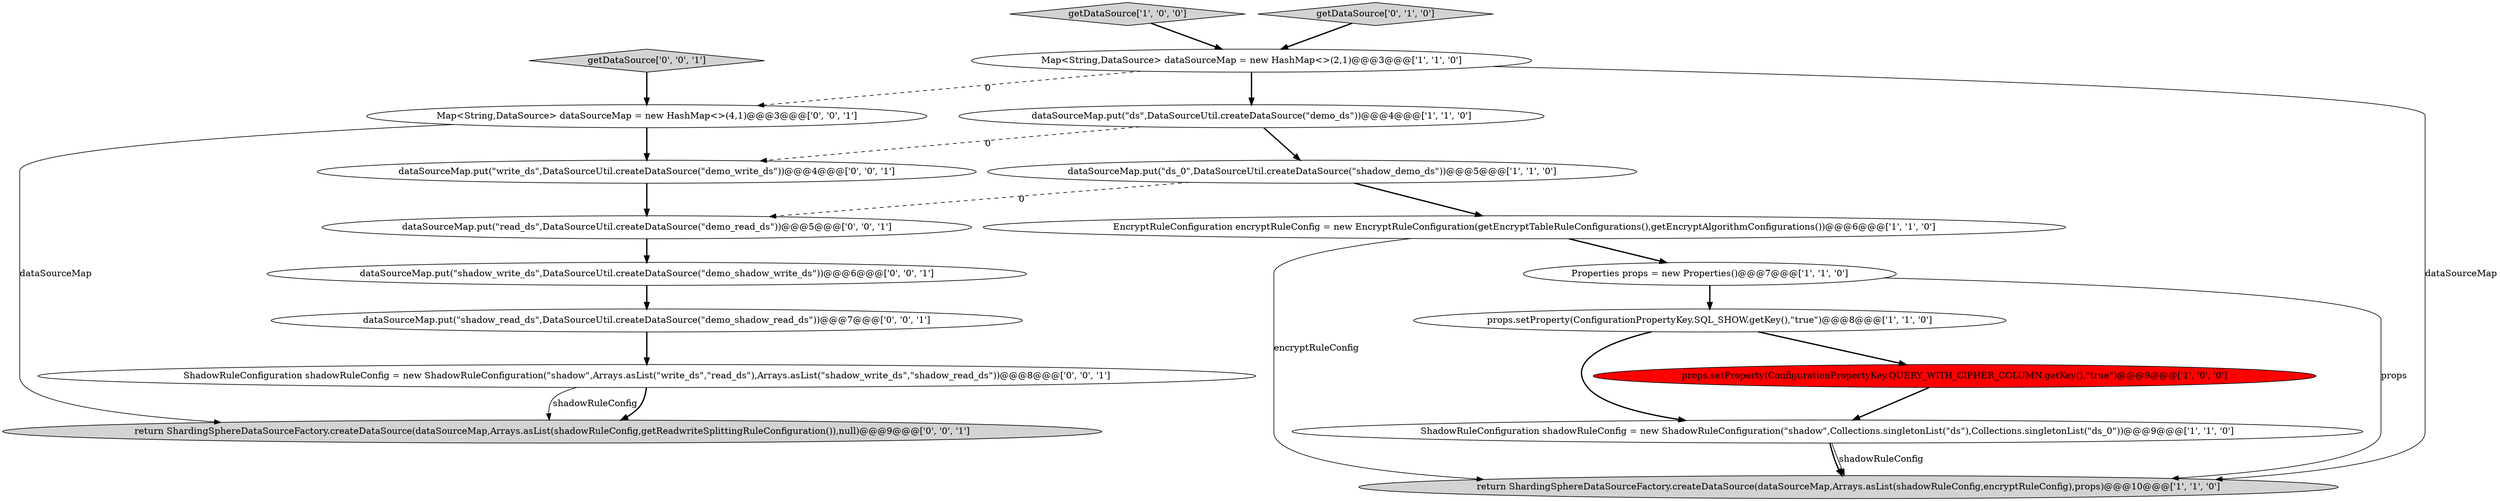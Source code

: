 digraph {
11 [style = filled, label = "ShadowRuleConfiguration shadowRuleConfig = new ShadowRuleConfiguration(\"shadow\",Arrays.asList(\"write_ds\",\"read_ds\"),Arrays.asList(\"shadow_write_ds\",\"shadow_read_ds\"))@@@8@@@['0', '0', '1']", fillcolor = white, shape = ellipse image = "AAA0AAABBB3BBB"];
1 [style = filled, label = "dataSourceMap.put(\"ds\",DataSourceUtil.createDataSource(\"demo_ds\"))@@@4@@@['1', '1', '0']", fillcolor = white, shape = ellipse image = "AAA0AAABBB1BBB"];
2 [style = filled, label = "Properties props = new Properties()@@@7@@@['1', '1', '0']", fillcolor = white, shape = ellipse image = "AAA0AAABBB1BBB"];
18 [style = filled, label = "dataSourceMap.put(\"shadow_read_ds\",DataSourceUtil.createDataSource(\"demo_shadow_read_ds\"))@@@7@@@['0', '0', '1']", fillcolor = white, shape = ellipse image = "AAA0AAABBB3BBB"];
12 [style = filled, label = "dataSourceMap.put(\"shadow_write_ds\",DataSourceUtil.createDataSource(\"demo_shadow_write_ds\"))@@@6@@@['0', '0', '1']", fillcolor = white, shape = ellipse image = "AAA0AAABBB3BBB"];
5 [style = filled, label = "ShadowRuleConfiguration shadowRuleConfig = new ShadowRuleConfiguration(\"shadow\",Collections.singletonList(\"ds\"),Collections.singletonList(\"ds_0\"))@@@9@@@['1', '1', '0']", fillcolor = white, shape = ellipse image = "AAA0AAABBB1BBB"];
0 [style = filled, label = "Map<String,DataSource> dataSourceMap = new HashMap<>(2,1)@@@3@@@['1', '1', '0']", fillcolor = white, shape = ellipse image = "AAA0AAABBB1BBB"];
7 [style = filled, label = "return ShardingSphereDataSourceFactory.createDataSource(dataSourceMap,Arrays.asList(shadowRuleConfig,encryptRuleConfig),props)@@@10@@@['1', '1', '0']", fillcolor = lightgray, shape = ellipse image = "AAA0AAABBB1BBB"];
6 [style = filled, label = "EncryptRuleConfiguration encryptRuleConfig = new EncryptRuleConfiguration(getEncryptTableRuleConfigurations(),getEncryptAlgorithmConfigurations())@@@6@@@['1', '1', '0']", fillcolor = white, shape = ellipse image = "AAA0AAABBB1BBB"];
4 [style = filled, label = "props.setProperty(ConfigurationPropertyKey.QUERY_WITH_CIPHER_COLUMN.getKey(),\"true\")@@@9@@@['1', '0', '0']", fillcolor = red, shape = ellipse image = "AAA1AAABBB1BBB"];
9 [style = filled, label = "props.setProperty(ConfigurationPropertyKey.SQL_SHOW.getKey(),\"true\")@@@8@@@['1', '1', '0']", fillcolor = white, shape = ellipse image = "AAA0AAABBB1BBB"];
14 [style = filled, label = "getDataSource['0', '0', '1']", fillcolor = lightgray, shape = diamond image = "AAA0AAABBB3BBB"];
15 [style = filled, label = "Map<String,DataSource> dataSourceMap = new HashMap<>(4,1)@@@3@@@['0', '0', '1']", fillcolor = white, shape = ellipse image = "AAA0AAABBB3BBB"];
13 [style = filled, label = "return ShardingSphereDataSourceFactory.createDataSource(dataSourceMap,Arrays.asList(shadowRuleConfig,getReadwriteSplittingRuleConfiguration()),null)@@@9@@@['0', '0', '1']", fillcolor = lightgray, shape = ellipse image = "AAA0AAABBB3BBB"];
3 [style = filled, label = "dataSourceMap.put(\"ds_0\",DataSourceUtil.createDataSource(\"shadow_demo_ds\"))@@@5@@@['1', '1', '0']", fillcolor = white, shape = ellipse image = "AAA0AAABBB1BBB"];
17 [style = filled, label = "dataSourceMap.put(\"write_ds\",DataSourceUtil.createDataSource(\"demo_write_ds\"))@@@4@@@['0', '0', '1']", fillcolor = white, shape = ellipse image = "AAA0AAABBB3BBB"];
8 [style = filled, label = "getDataSource['1', '0', '0']", fillcolor = lightgray, shape = diamond image = "AAA0AAABBB1BBB"];
16 [style = filled, label = "dataSourceMap.put(\"read_ds\",DataSourceUtil.createDataSource(\"demo_read_ds\"))@@@5@@@['0', '0', '1']", fillcolor = white, shape = ellipse image = "AAA0AAABBB3BBB"];
10 [style = filled, label = "getDataSource['0', '1', '0']", fillcolor = lightgray, shape = diamond image = "AAA0AAABBB2BBB"];
15->13 [style = solid, label="dataSourceMap"];
9->4 [style = bold, label=""];
18->11 [style = bold, label=""];
3->16 [style = dashed, label="0"];
1->3 [style = bold, label=""];
11->13 [style = solid, label="shadowRuleConfig"];
5->7 [style = solid, label="shadowRuleConfig"];
0->15 [style = dashed, label="0"];
3->6 [style = bold, label=""];
2->9 [style = bold, label=""];
6->2 [style = bold, label=""];
8->0 [style = bold, label=""];
15->17 [style = bold, label=""];
6->7 [style = solid, label="encryptRuleConfig"];
1->17 [style = dashed, label="0"];
0->7 [style = solid, label="dataSourceMap"];
0->1 [style = bold, label=""];
2->7 [style = solid, label="props"];
11->13 [style = bold, label=""];
10->0 [style = bold, label=""];
12->18 [style = bold, label=""];
9->5 [style = bold, label=""];
5->7 [style = bold, label=""];
14->15 [style = bold, label=""];
4->5 [style = bold, label=""];
16->12 [style = bold, label=""];
17->16 [style = bold, label=""];
}
